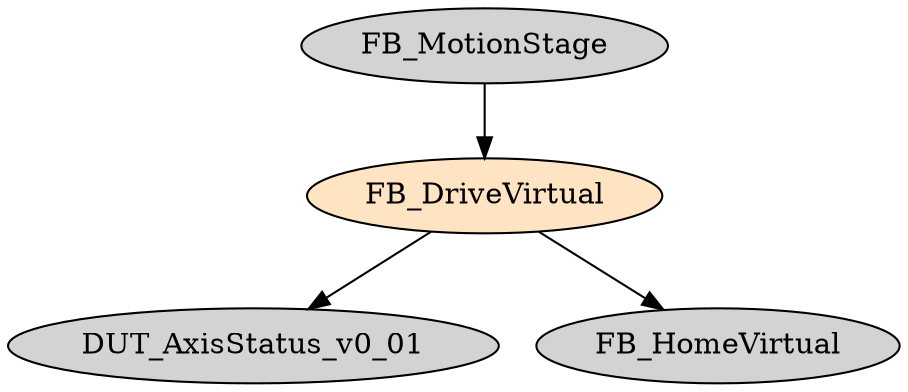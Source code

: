 digraph FB_DriveVirtual {
     node [style=filled]
    FB_DriveVirtual [fillcolor = bisque];
    FB_DriveVirtual -> DUT_AxisStatus_v0_01;
    FB_DriveVirtual -> FB_HomeVirtual;
    FB_MotionStage -> FB_DriveVirtual;
}
